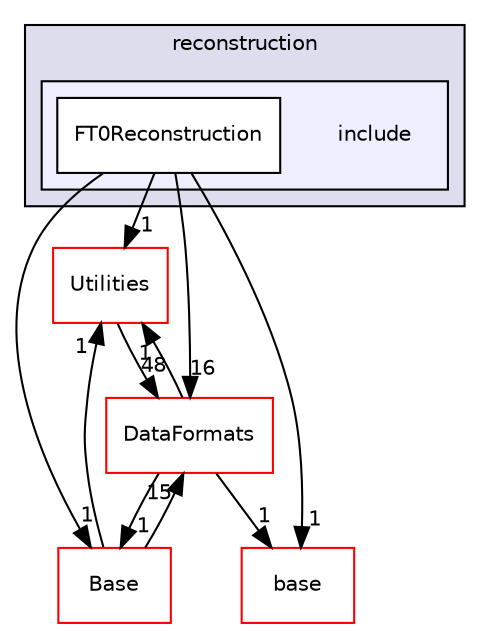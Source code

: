 digraph "/home/travis/build/AliceO2Group/AliceO2/Detectors/FIT/FT0/reconstruction/include" {
  bgcolor=transparent;
  compound=true
  node [ fontsize="10", fontname="Helvetica"];
  edge [ labelfontsize="10", labelfontname="Helvetica"];
  subgraph clusterdir_ca639a046a87a9287b3468a6ba2bbef1 {
    graph [ bgcolor="#ddddee", pencolor="black", label="reconstruction" fontname="Helvetica", fontsize="10", URL="dir_ca639a046a87a9287b3468a6ba2bbef1.html"]
  subgraph clusterdir_ee46b747e1abe6c555594e61ae5c8c00 {
    graph [ bgcolor="#eeeeff", pencolor="black", label="" URL="dir_ee46b747e1abe6c555594e61ae5c8c00.html"];
    dir_ee46b747e1abe6c555594e61ae5c8c00 [shape=plaintext label="include"];
    dir_edb12ba46d434384498464753fd13f73 [shape=box label="FT0Reconstruction" color="black" fillcolor="white" style="filled" URL="dir_edb12ba46d434384498464753fd13f73.html"];
  }
  }
  dir_b05a5fa85f84bfc9013183c9d87f9a36 [shape=box label="Utilities" color="red" URL="dir_b05a5fa85f84bfc9013183c9d87f9a36.html"];
  dir_37c90836491b695b472bf98d1be8336b [shape=box label="Base" color="red" URL="dir_37c90836491b695b472bf98d1be8336b.html"];
  dir_63da1bf9cbb165deb85abc813a5acde9 [shape=box label="base" color="red" URL="dir_63da1bf9cbb165deb85abc813a5acde9.html"];
  dir_2171f7ec022c5423887b07c69b2f5b48 [shape=box label="DataFormats" color="red" URL="dir_2171f7ec022c5423887b07c69b2f5b48.html"];
  dir_edb12ba46d434384498464753fd13f73->dir_b05a5fa85f84bfc9013183c9d87f9a36 [headlabel="1", labeldistance=1.5 headhref="dir_000472_000601.html"];
  dir_edb12ba46d434384498464753fd13f73->dir_37c90836491b695b472bf98d1be8336b [headlabel="1", labeldistance=1.5 headhref="dir_000472_000275.html"];
  dir_edb12ba46d434384498464753fd13f73->dir_63da1bf9cbb165deb85abc813a5acde9 [headlabel="1", labeldistance=1.5 headhref="dir_000472_000345.html"];
  dir_edb12ba46d434384498464753fd13f73->dir_2171f7ec022c5423887b07c69b2f5b48 [headlabel="16", labeldistance=1.5 headhref="dir_000472_000080.html"];
  dir_b05a5fa85f84bfc9013183c9d87f9a36->dir_2171f7ec022c5423887b07c69b2f5b48 [headlabel="48", labeldistance=1.5 headhref="dir_000601_000080.html"];
  dir_37c90836491b695b472bf98d1be8336b->dir_b05a5fa85f84bfc9013183c9d87f9a36 [headlabel="1", labeldistance=1.5 headhref="dir_000275_000601.html"];
  dir_37c90836491b695b472bf98d1be8336b->dir_2171f7ec022c5423887b07c69b2f5b48 [headlabel="15", labeldistance=1.5 headhref="dir_000275_000080.html"];
  dir_2171f7ec022c5423887b07c69b2f5b48->dir_b05a5fa85f84bfc9013183c9d87f9a36 [headlabel="1", labeldistance=1.5 headhref="dir_000080_000601.html"];
  dir_2171f7ec022c5423887b07c69b2f5b48->dir_37c90836491b695b472bf98d1be8336b [headlabel="1", labeldistance=1.5 headhref="dir_000080_000275.html"];
  dir_2171f7ec022c5423887b07c69b2f5b48->dir_63da1bf9cbb165deb85abc813a5acde9 [headlabel="1", labeldistance=1.5 headhref="dir_000080_000345.html"];
}
